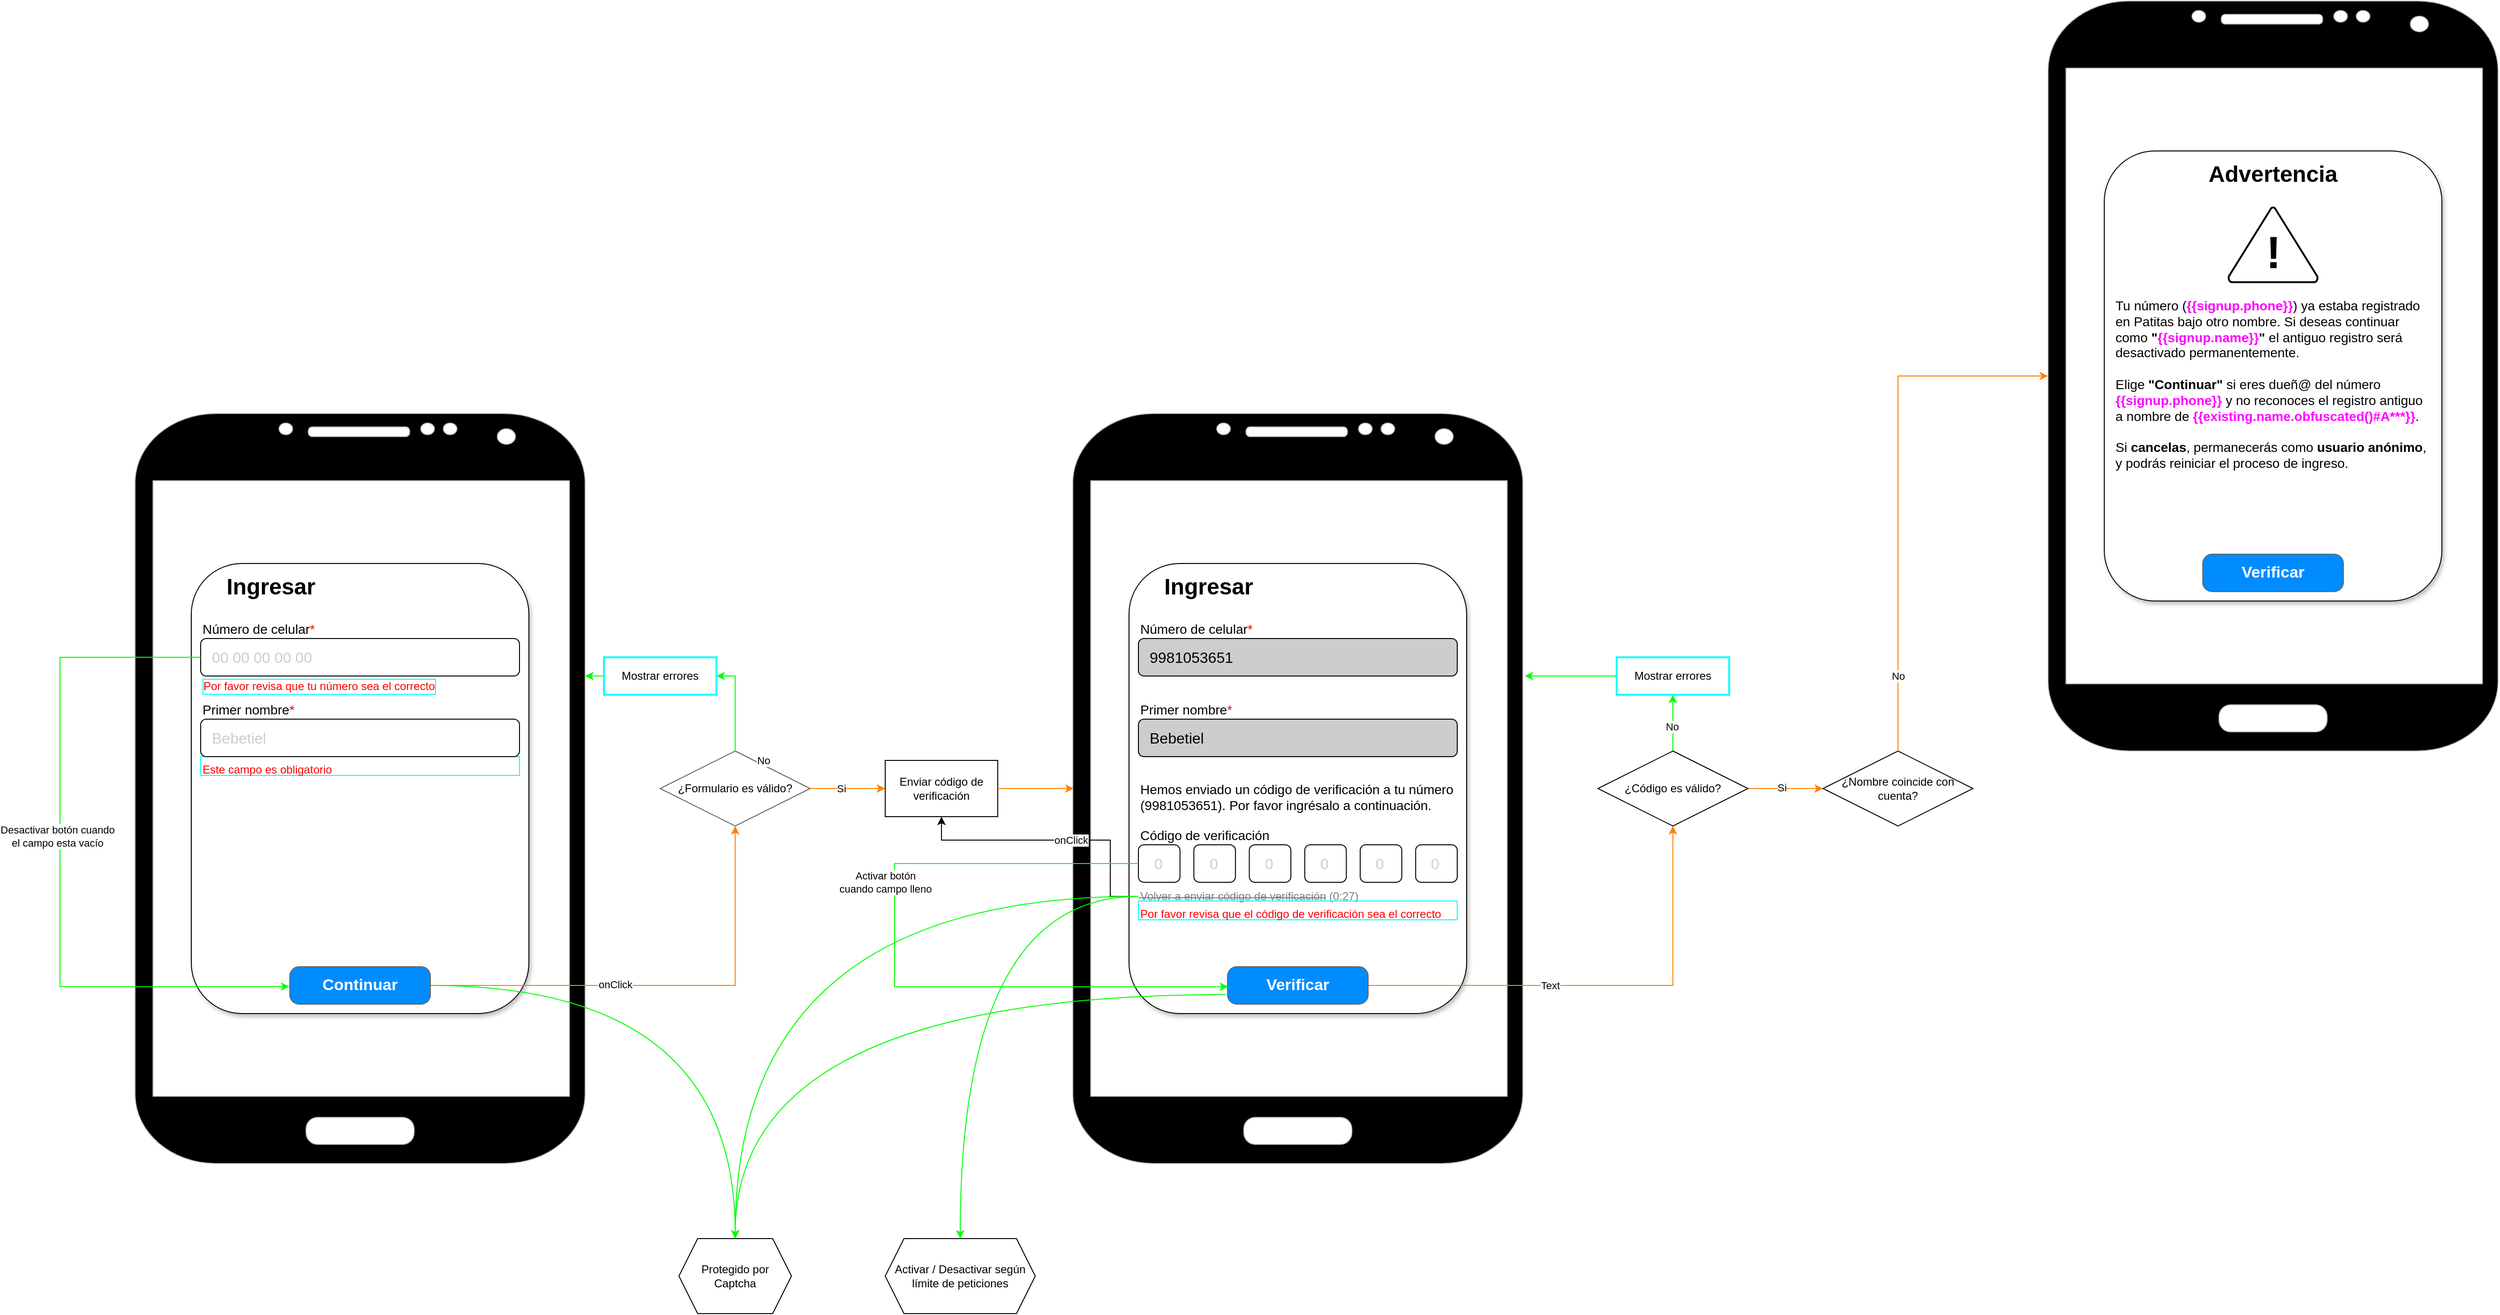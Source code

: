 <mxfile version="26.2.14">
  <diagram name="Page-1" id="ibmDFZ82ZpprkkH4J8ru">
    <mxGraphModel dx="2404" dy="1985" grid="1" gridSize="10" guides="1" tooltips="1" connect="1" arrows="1" fold="1" page="1" pageScale="1" pageWidth="850" pageHeight="1100" math="0" shadow="0">
      <root>
        <mxCell id="0" />
        <mxCell id="1" parent="0" />
        <mxCell id="oR5H9QgqDNqwV4JY2G0A-8" value="" style="verticalLabelPosition=bottom;verticalAlign=top;html=1;shadow=0;dashed=0;strokeWidth=1;shape=mxgraph.android.phone2;strokeColor=#c0c0c0;fillColor=#000000;gradientColor=none;" parent="1" vertex="1">
          <mxGeometry width="480" height="800" as="geometry" />
        </mxCell>
        <mxCell id="oR5H9QgqDNqwV4JY2G0A-21" value="" style="rounded=1;whiteSpace=wrap;html=1;textShadow=0;labelBorderColor=none;shadow=1;perimeterSpacing=0;glass=0;" parent="1" vertex="1">
          <mxGeometry x="60" y="160" width="360" height="480" as="geometry" />
        </mxCell>
        <mxCell id="oR5H9QgqDNqwV4JY2G0A-22" value="Ingresar" style="text;html=1;align=center;verticalAlign=middle;whiteSpace=wrap;rounded=0;fontStyle=1;fontSize=24;" parent="1" vertex="1">
          <mxGeometry x="90" y="170" width="110" height="30" as="geometry" />
        </mxCell>
        <mxCell id="oR5H9QgqDNqwV4JY2G0A-23" value="" style="rounded=1;whiteSpace=wrap;html=1;" parent="1" vertex="1">
          <mxGeometry x="70" y="240" width="340" height="40" as="geometry" />
        </mxCell>
        <mxCell id="oR5H9QgqDNqwV4JY2G0A-24" value="Número de celular&lt;span style=&quot;color: rgb(255, 0, 0);&quot;&gt;*&lt;/span&gt;" style="text;html=1;align=left;verticalAlign=middle;whiteSpace=wrap;rounded=0;fontSize=14;" parent="1" vertex="1">
          <mxGeometry x="70" y="220" width="130" height="20" as="geometry" />
        </mxCell>
        <mxCell id="oR5H9QgqDNqwV4JY2G0A-25" value="00 00 00 00 00" style="text;html=1;align=left;verticalAlign=middle;whiteSpace=wrap;rounded=0;fontSize=16;fontColor=#CDCDCD;labelBackgroundColor=none;" parent="1" vertex="1">
          <mxGeometry x="80" y="250" width="130" height="20" as="geometry" />
        </mxCell>
        <mxCell id="oR5H9QgqDNqwV4JY2G0A-49" value="" style="edgeStyle=orthogonalEdgeStyle;rounded=0;orthogonalLoop=1;jettySize=auto;html=1;strokeColor=#FF8000;" parent="1" source="oR5H9QgqDNqwV4JY2G0A-26" target="oR5H9QgqDNqwV4JY2G0A-48" edge="1">
          <mxGeometry relative="1" as="geometry" />
        </mxCell>
        <mxCell id="oR5H9QgqDNqwV4JY2G0A-95" value="onClick" style="edgeLabel;html=1;align=center;verticalAlign=middle;resizable=0;points=[];" parent="oR5H9QgqDNqwV4JY2G0A-49" vertex="1" connectable="0">
          <mxGeometry x="-0.204" y="1" relative="1" as="geometry">
            <mxPoint as="offset" />
          </mxGeometry>
        </mxCell>
        <mxCell id="oR5H9QgqDNqwV4JY2G0A-113" style="edgeStyle=orthogonalEdgeStyle;rounded=0;orthogonalLoop=1;jettySize=auto;html=1;strokeColor=#00FF00;curved=1;" parent="1" source="oR5H9QgqDNqwV4JY2G0A-26" target="oR5H9QgqDNqwV4JY2G0A-114" edge="1">
          <mxGeometry relative="1" as="geometry">
            <mxPoint x="520" y="680" as="targetPoint" />
          </mxGeometry>
        </mxCell>
        <mxCell id="oR5H9QgqDNqwV4JY2G0A-26" value="Continuar" style="strokeWidth=1;shadow=0;dashed=0;align=center;html=1;shape=mxgraph.mockup.buttons.button;strokeColor=#666666;fontColor=#ffffff;mainText=;buttonStyle=round;fontSize=17;fontStyle=1;fillColor=#008cff;whiteSpace=wrap;" parent="1" vertex="1">
          <mxGeometry x="165" y="590" width="150" height="40" as="geometry" />
        </mxCell>
        <mxCell id="oR5H9QgqDNqwV4JY2G0A-48" value="¿Formulario es válido?" style="rhombus;whiteSpace=wrap;html=1;fontSize=12;fillColor=default;strokeColor=#666666;fontColor=#000000;strokeWidth=1;shadow=0;dashed=0;fontStyle=0;labelPosition=center;verticalLabelPosition=middle;align=center;verticalAlign=middle;" parent="1" vertex="1">
          <mxGeometry x="560" y="360" width="160" height="80" as="geometry" />
        </mxCell>
        <mxCell id="oR5H9QgqDNqwV4JY2G0A-50" style="edgeStyle=orthogonalEdgeStyle;rounded=0;orthogonalLoop=1;jettySize=auto;html=1;exitX=0.5;exitY=0;exitDx=0;exitDy=0;fontColor=#00FFFF;strokeColor=#00FF00;entryX=1;entryY=0.5;entryDx=0;entryDy=0;" parent="1" source="oR5H9QgqDNqwV4JY2G0A-48" target="oR5H9QgqDNqwV4JY2G0A-110" edge="1">
          <mxGeometry relative="1" as="geometry">
            <mxPoint x="700" y="240" as="targetPoint" />
            <Array as="points">
              <mxPoint x="640" y="280" />
            </Array>
          </mxGeometry>
        </mxCell>
        <mxCell id="oR5H9QgqDNqwV4JY2G0A-57" value="&lt;div&gt;No&lt;/div&gt;" style="edgeLabel;html=1;align=center;verticalAlign=middle;resizable=0;points=[];" parent="oR5H9QgqDNqwV4JY2G0A-50" vertex="1" connectable="0">
          <mxGeometry x="-0.456" y="3" relative="1" as="geometry">
            <mxPoint x="33" y="37" as="offset" />
          </mxGeometry>
        </mxCell>
        <mxCell id="oR5H9QgqDNqwV4JY2G0A-52" value="Por favor revisa que tu número sea el correcto" style="text;html=1;align=left;verticalAlign=middle;whiteSpace=wrap;rounded=0;fontColor=#FF0000;labelBackgroundColor=none;labelBorderColor=#00FFFF;" parent="1" vertex="1">
          <mxGeometry x="70" y="276" width="260" height="30" as="geometry" />
        </mxCell>
        <mxCell id="oR5H9QgqDNqwV4JY2G0A-53" style="edgeStyle=orthogonalEdgeStyle;rounded=0;orthogonalLoop=1;jettySize=auto;html=1;entryX=-0.003;entryY=0.53;entryDx=0;entryDy=0;entryPerimeter=0;exitX=0;exitY=0.5;exitDx=0;exitDy=0;strokeColor=#00FF00;" parent="1" source="oR5H9QgqDNqwV4JY2G0A-23" target="oR5H9QgqDNqwV4JY2G0A-26" edge="1">
          <mxGeometry relative="1" as="geometry">
            <Array as="points">
              <mxPoint x="-80" y="260" />
              <mxPoint x="-80" y="611" />
            </Array>
          </mxGeometry>
        </mxCell>
        <mxCell id="oR5H9QgqDNqwV4JY2G0A-56" value="&lt;div&gt;Desactivar botón cuando&lt;/div&gt;&lt;div&gt;el campo esta vacío&lt;/div&gt;" style="edgeLabel;html=1;align=center;verticalAlign=middle;resizable=0;points=[];" parent="oR5H9QgqDNqwV4JY2G0A-53" vertex="1" connectable="0">
          <mxGeometry x="-0.086" y="-3" relative="1" as="geometry">
            <mxPoint as="offset" />
          </mxGeometry>
        </mxCell>
        <mxCell id="oR5H9QgqDNqwV4JY2G0A-58" value="" style="verticalLabelPosition=bottom;verticalAlign=top;html=1;shadow=0;dashed=0;strokeWidth=1;shape=mxgraph.android.phone2;strokeColor=#c0c0c0;fillColor=#000000;" parent="1" vertex="1">
          <mxGeometry x="1000" width="480" height="800" as="geometry" />
        </mxCell>
        <mxCell id="oR5H9QgqDNqwV4JY2G0A-59" value="" style="rounded=1;whiteSpace=wrap;html=1;textShadow=0;labelBorderColor=none;shadow=1;perimeterSpacing=0;glass=0;" parent="1" vertex="1">
          <mxGeometry x="1060" y="160" width="360" height="480" as="geometry" />
        </mxCell>
        <mxCell id="oR5H9QgqDNqwV4JY2G0A-60" value="Ingresar" style="text;html=1;align=center;verticalAlign=middle;whiteSpace=wrap;rounded=0;fontStyle=1;fontSize=24;" parent="1" vertex="1">
          <mxGeometry x="1090" y="170" width="110" height="30" as="geometry" />
        </mxCell>
        <mxCell id="oR5H9QgqDNqwV4JY2G0A-61" value="" style="rounded=1;whiteSpace=wrap;html=1;fillColor=#CDCDCD;" parent="1" vertex="1">
          <mxGeometry x="1070" y="240" width="340" height="40" as="geometry" />
        </mxCell>
        <mxCell id="oR5H9QgqDNqwV4JY2G0A-62" value="Número de celular&lt;span style=&quot;color: rgb(255, 0, 0);&quot;&gt;*&lt;/span&gt;" style="text;html=1;align=left;verticalAlign=middle;whiteSpace=wrap;rounded=0;fontSize=14;" parent="1" vertex="1">
          <mxGeometry x="1070" y="220" width="130" height="20" as="geometry" />
        </mxCell>
        <mxCell id="oR5H9QgqDNqwV4JY2G0A-63" value="9981053651" style="text;html=1;align=left;verticalAlign=middle;whiteSpace=wrap;rounded=0;fontSize=16;fontColor=#000000;labelBackgroundColor=none;" parent="1" vertex="1">
          <mxGeometry x="1080" y="250" width="130" height="20" as="geometry" />
        </mxCell>
        <mxCell id="oR5H9QgqDNqwV4JY2G0A-116" style="rounded=0;orthogonalLoop=1;jettySize=auto;html=1;entryX=0.5;entryY=0;entryDx=0;entryDy=0;exitX=-0.009;exitY=0.745;exitDx=0;exitDy=0;exitPerimeter=0;strokeColor=#00FF00;startArrow=none;startFill=0;elbow=vertical;edgeStyle=orthogonalEdgeStyle;curved=1;" parent="1" source="oR5H9QgqDNqwV4JY2G0A-64" target="oR5H9QgqDNqwV4JY2G0A-114" edge="1">
          <mxGeometry relative="1" as="geometry" />
        </mxCell>
        <mxCell id="1x_nCAr4HbJ1y6fn0Rfu-1" style="edgeStyle=orthogonalEdgeStyle;rounded=0;orthogonalLoop=1;jettySize=auto;html=1;entryX=0.5;entryY=1;entryDx=0;entryDy=0;fontColor=#FF8000;strokeColor=#FF8000;" edge="1" parent="1" source="oR5H9QgqDNqwV4JY2G0A-64" target="1x_nCAr4HbJ1y6fn0Rfu-2">
          <mxGeometry relative="1" as="geometry">
            <mxPoint x="1530" y="340" as="targetPoint" />
            <Array as="points">
              <mxPoint x="1640" y="610" />
            </Array>
          </mxGeometry>
        </mxCell>
        <mxCell id="1x_nCAr4HbJ1y6fn0Rfu-5" value="Text" style="edgeLabel;html=1;align=center;verticalAlign=middle;resizable=0;points=[];" vertex="1" connectable="0" parent="1x_nCAr4HbJ1y6fn0Rfu-1">
          <mxGeometry x="-0.216" relative="1" as="geometry">
            <mxPoint as="offset" />
          </mxGeometry>
        </mxCell>
        <mxCell id="oR5H9QgqDNqwV4JY2G0A-64" value="Verificar" style="strokeWidth=1;shadow=0;dashed=0;align=center;html=1;shape=mxgraph.mockup.buttons.button;strokeColor=#666666;fontColor=#ffffff;mainText=;buttonStyle=round;fontSize=17;fontStyle=1;fillColor=#008cff;whiteSpace=wrap;" parent="1" vertex="1">
          <mxGeometry x="1165" y="590" width="150" height="40" as="geometry" />
        </mxCell>
        <mxCell id="oR5H9QgqDNqwV4JY2G0A-66" style="edgeStyle=orthogonalEdgeStyle;rounded=0;orthogonalLoop=1;jettySize=auto;html=1;strokeColor=#FF8000;" parent="1" source="oR5H9QgqDNqwV4JY2G0A-48" edge="1">
          <mxGeometry relative="1" as="geometry">
            <mxPoint x="800" y="400" as="targetPoint" />
          </mxGeometry>
        </mxCell>
        <mxCell id="oR5H9QgqDNqwV4JY2G0A-67" value="&lt;div&gt;Si&lt;/div&gt;" style="edgeLabel;html=1;align=center;verticalAlign=middle;resizable=0;points=[];" parent="oR5H9QgqDNqwV4JY2G0A-66" vertex="1" connectable="0">
          <mxGeometry x="-0.175" y="-2" relative="1" as="geometry">
            <mxPoint y="-2" as="offset" />
          </mxGeometry>
        </mxCell>
        <mxCell id="oR5H9QgqDNqwV4JY2G0A-69" value="Código de verificación" style="text;html=1;align=left;verticalAlign=middle;whiteSpace=wrap;rounded=0;fontSize=14;" parent="1" vertex="1">
          <mxGeometry x="1070" y="440" width="150" height="20" as="geometry" />
        </mxCell>
        <mxCell id="oR5H9QgqDNqwV4JY2G0A-83" value="Hemos enviado un código de verificación a tu número (9981053651). Por favor ingrésalo a continuación." style="text;html=1;align=left;verticalAlign=top;whiteSpace=wrap;rounded=0;fontSize=14;" parent="1" vertex="1">
          <mxGeometry x="1070" y="386" width="340" height="64" as="geometry" />
        </mxCell>
        <mxCell id="oR5H9QgqDNqwV4JY2G0A-84" value="" style="group;fontSize=12;" parent="1" vertex="1" connectable="0">
          <mxGeometry x="1070" y="460" width="340" height="40" as="geometry" />
        </mxCell>
        <mxCell id="oR5H9QgqDNqwV4JY2G0A-68" value="" style="rounded=1;whiteSpace=wrap;html=1;" parent="oR5H9QgqDNqwV4JY2G0A-84" vertex="1">
          <mxGeometry width="44.348" height="40" as="geometry" />
        </mxCell>
        <mxCell id="oR5H9QgqDNqwV4JY2G0A-70" value="0" style="text;html=1;align=left;verticalAlign=middle;whiteSpace=wrap;rounded=0;fontSize=16;fontColor=#CDCDCD;labelBackgroundColor=none;" parent="oR5H9QgqDNqwV4JY2G0A-84" vertex="1">
          <mxGeometry x="14.783" y="10" width="14.783" height="20" as="geometry" />
        </mxCell>
        <mxCell id="oR5H9QgqDNqwV4JY2G0A-73" value="" style="rounded=1;whiteSpace=wrap;html=1;" parent="oR5H9QgqDNqwV4JY2G0A-84" vertex="1">
          <mxGeometry x="59.13" width="44.348" height="40" as="geometry" />
        </mxCell>
        <mxCell id="oR5H9QgqDNqwV4JY2G0A-74" value="0" style="text;html=1;align=left;verticalAlign=middle;whiteSpace=wrap;rounded=0;fontSize=16;fontColor=#CDCDCD;labelBackgroundColor=none;" parent="oR5H9QgqDNqwV4JY2G0A-84" vertex="1">
          <mxGeometry x="73.913" y="10" width="14.783" height="20" as="geometry" />
        </mxCell>
        <mxCell id="oR5H9QgqDNqwV4JY2G0A-75" value="" style="rounded=1;whiteSpace=wrap;html=1;" parent="oR5H9QgqDNqwV4JY2G0A-84" vertex="1">
          <mxGeometry x="118.261" width="44.348" height="40" as="geometry" />
        </mxCell>
        <mxCell id="oR5H9QgqDNqwV4JY2G0A-76" value="0" style="text;html=1;align=left;verticalAlign=middle;whiteSpace=wrap;rounded=0;fontSize=16;fontColor=#CDCDCD;labelBackgroundColor=none;" parent="oR5H9QgqDNqwV4JY2G0A-84" vertex="1">
          <mxGeometry x="133.043" y="10" width="14.783" height="20" as="geometry" />
        </mxCell>
        <mxCell id="oR5H9QgqDNqwV4JY2G0A-77" value="" style="rounded=1;whiteSpace=wrap;html=1;" parent="oR5H9QgqDNqwV4JY2G0A-84" vertex="1">
          <mxGeometry x="177.391" width="44.348" height="40" as="geometry" />
        </mxCell>
        <mxCell id="oR5H9QgqDNqwV4JY2G0A-78" value="0" style="text;html=1;align=left;verticalAlign=middle;whiteSpace=wrap;rounded=0;fontSize=16;fontColor=#CDCDCD;labelBackgroundColor=none;" parent="oR5H9QgqDNqwV4JY2G0A-84" vertex="1">
          <mxGeometry x="192.174" y="10" width="14.783" height="20" as="geometry" />
        </mxCell>
        <mxCell id="oR5H9QgqDNqwV4JY2G0A-79" value="" style="rounded=1;whiteSpace=wrap;html=1;" parent="oR5H9QgqDNqwV4JY2G0A-84" vertex="1">
          <mxGeometry x="236.522" width="44.348" height="40" as="geometry" />
        </mxCell>
        <mxCell id="oR5H9QgqDNqwV4JY2G0A-80" value="0" style="text;html=1;align=left;verticalAlign=middle;whiteSpace=wrap;rounded=0;fontSize=16;fontColor=#CDCDCD;labelBackgroundColor=none;" parent="oR5H9QgqDNqwV4JY2G0A-84" vertex="1">
          <mxGeometry x="251.304" y="10" width="14.783" height="20" as="geometry" />
        </mxCell>
        <mxCell id="oR5H9QgqDNqwV4JY2G0A-81" value="" style="rounded=1;whiteSpace=wrap;html=1;" parent="oR5H9QgqDNqwV4JY2G0A-84" vertex="1">
          <mxGeometry x="295.652" width="44.348" height="40" as="geometry" />
        </mxCell>
        <mxCell id="oR5H9QgqDNqwV4JY2G0A-82" value="0" style="text;html=1;align=left;verticalAlign=middle;whiteSpace=wrap;rounded=0;fontSize=16;fontColor=#CDCDCD;labelBackgroundColor=none;" parent="oR5H9QgqDNqwV4JY2G0A-84" vertex="1">
          <mxGeometry x="310.435" y="10" width="14.783" height="20" as="geometry" />
        </mxCell>
        <mxCell id="oR5H9QgqDNqwV4JY2G0A-93" value="" style="group" parent="1" vertex="1" connectable="0">
          <mxGeometry x="1070" y="500" width="240" height="30" as="geometry" />
        </mxCell>
        <mxCell id="oR5H9QgqDNqwV4JY2G0A-85" value="Volver a enviar código de verificación (0:27)" style="text;html=1;align=left;verticalAlign=middle;whiteSpace=wrap;rounded=0;fontColor=#7F7F7F;fontStyle=0" parent="oR5H9QgqDNqwV4JY2G0A-93" vertex="1">
          <mxGeometry width="240" height="30" as="geometry" />
        </mxCell>
        <mxCell id="oR5H9QgqDNqwV4JY2G0A-91" value="" style="endArrow=none;html=1;rounded=0;strokeColor=#7F7F7F;" parent="oR5H9QgqDNqwV4JY2G0A-93" edge="1">
          <mxGeometry width="50" height="50" relative="1" as="geometry">
            <mxPoint y="16.5" as="sourcePoint" />
            <mxPoint x="200" y="16.5" as="targetPoint" />
          </mxGeometry>
        </mxCell>
        <mxCell id="oR5H9QgqDNqwV4JY2G0A-98" value="&lt;div&gt;Activar / Desactivar según límite de peticiones&lt;/div&gt;" style="shape=hexagon;perimeter=hexagonPerimeter2;whiteSpace=wrap;html=1;fixedSize=1;" parent="1" vertex="1">
          <mxGeometry x="800" y="880" width="160" height="80" as="geometry" />
        </mxCell>
        <mxCell id="oR5H9QgqDNqwV4JY2G0A-94" style="edgeStyle=orthogonalEdgeStyle;rounded=0;orthogonalLoop=1;jettySize=auto;html=1;exitX=0;exitY=0.5;exitDx=0;exitDy=0;strokeColor=#00FF00;entryX=0.5;entryY=0;entryDx=0;entryDy=0;curved=1;" parent="1" source="oR5H9QgqDNqwV4JY2G0A-85" target="oR5H9QgqDNqwV4JY2G0A-98" edge="1">
          <mxGeometry relative="1" as="geometry">
            <mxPoint x="640" y="680" as="targetPoint" />
          </mxGeometry>
        </mxCell>
        <mxCell id="oR5H9QgqDNqwV4JY2G0A-100" style="edgeStyle=orthogonalEdgeStyle;rounded=0;orthogonalLoop=1;jettySize=auto;html=1;exitX=0;exitY=0.5;exitDx=0;exitDy=0;entryX=0.5;entryY=1;entryDx=0;entryDy=0;" parent="1" source="oR5H9QgqDNqwV4JY2G0A-85" target="oR5H9QgqDNqwV4JY2G0A-102" edge="1">
          <mxGeometry relative="1" as="geometry">
            <mxPoint x="799" y="520" as="targetPoint" />
            <Array as="points">
              <mxPoint x="1040" y="515" />
              <mxPoint x="1040" y="455" />
              <mxPoint x="860" y="455" />
            </Array>
          </mxGeometry>
        </mxCell>
        <mxCell id="oR5H9QgqDNqwV4JY2G0A-101" value="&lt;div&gt;onClick&lt;/div&gt;" style="edgeLabel;html=1;align=center;verticalAlign=middle;resizable=0;points=[];" parent="oR5H9QgqDNqwV4JY2G0A-100" vertex="1" connectable="0">
          <mxGeometry x="-0.251" y="2" relative="1" as="geometry">
            <mxPoint x="-22" y="-2" as="offset" />
          </mxGeometry>
        </mxCell>
        <mxCell id="oR5H9QgqDNqwV4JY2G0A-102" value="Enviar código de verificación" style="rounded=0;whiteSpace=wrap;html=1;" parent="1" vertex="1">
          <mxGeometry x="800" y="370" width="120" height="60" as="geometry" />
        </mxCell>
        <mxCell id="oR5H9QgqDNqwV4JY2G0A-103" style="edgeStyle=orthogonalEdgeStyle;rounded=0;orthogonalLoop=1;jettySize=auto;html=1;entryX=0.002;entryY=0.5;entryDx=0;entryDy=0;entryPerimeter=0;strokeColor=#FF8000;" parent="1" source="oR5H9QgqDNqwV4JY2G0A-102" target="oR5H9QgqDNqwV4JY2G0A-58" edge="1">
          <mxGeometry relative="1" as="geometry" />
        </mxCell>
        <mxCell id="oR5H9QgqDNqwV4JY2G0A-104" style="edgeStyle=orthogonalEdgeStyle;rounded=0;orthogonalLoop=1;jettySize=auto;html=1;entryX=0.005;entryY=0.535;entryDx=0;entryDy=0;entryPerimeter=0;exitX=0;exitY=0.5;exitDx=0;exitDy=0;strokeColor=light-dark(#00ff00, #006f6f);" parent="1" source="oR5H9QgqDNqwV4JY2G0A-68" target="oR5H9QgqDNqwV4JY2G0A-64" edge="1">
          <mxGeometry relative="1" as="geometry">
            <Array as="points">
              <mxPoint x="810" y="480" />
              <mxPoint x="810" y="611" />
            </Array>
          </mxGeometry>
        </mxCell>
        <mxCell id="oR5H9QgqDNqwV4JY2G0A-108" value="&lt;div&gt;Activar botón&lt;/div&gt;&lt;div&gt;cuando campo lleno&lt;/div&gt;" style="edgeLabel;html=1;align=center;verticalAlign=middle;resizable=0;points=[];" parent="oR5H9QgqDNqwV4JY2G0A-104" vertex="1" connectable="0">
          <mxGeometry x="-0.213" y="-2" relative="1" as="geometry">
            <mxPoint x="-8" y="-14" as="offset" />
          </mxGeometry>
        </mxCell>
        <mxCell id="oR5H9QgqDNqwV4JY2G0A-111" style="edgeStyle=orthogonalEdgeStyle;rounded=0;orthogonalLoop=1;jettySize=auto;html=1;strokeColor=#00FF00;" parent="1" source="oR5H9QgqDNqwV4JY2G0A-110" edge="1">
          <mxGeometry relative="1" as="geometry">
            <mxPoint x="480" y="280" as="targetPoint" />
          </mxGeometry>
        </mxCell>
        <mxCell id="oR5H9QgqDNqwV4JY2G0A-110" value="&lt;div&gt;Mostrar errores&lt;/div&gt;" style="rounded=0;whiteSpace=wrap;html=1;gradientColor=none;strokeColor=#00FFFF;strokeWidth=2;" parent="1" vertex="1">
          <mxGeometry x="500" y="260" width="120" height="40" as="geometry" />
        </mxCell>
        <mxCell id="oR5H9QgqDNqwV4JY2G0A-114" value="Protegido por Captcha" style="shape=hexagon;perimeter=hexagonPerimeter2;whiteSpace=wrap;html=1;fixedSize=1;" parent="1" vertex="1">
          <mxGeometry x="580" y="880" width="120" height="80" as="geometry" />
        </mxCell>
        <mxCell id="1x_nCAr4HbJ1y6fn0Rfu-9" style="edgeStyle=orthogonalEdgeStyle;rounded=0;orthogonalLoop=1;jettySize=auto;html=1;exitX=0.5;exitY=0;exitDx=0;exitDy=0;entryX=0.5;entryY=1;entryDx=0;entryDy=0;strokeColor=#00FF00;" edge="1" parent="1" source="1x_nCAr4HbJ1y6fn0Rfu-2" target="1x_nCAr4HbJ1y6fn0Rfu-8">
          <mxGeometry relative="1" as="geometry" />
        </mxCell>
        <mxCell id="1x_nCAr4HbJ1y6fn0Rfu-46" value="&lt;div&gt;No&lt;/div&gt;" style="edgeLabel;html=1;align=center;verticalAlign=middle;resizable=0;points=[];" vertex="1" connectable="0" parent="1x_nCAr4HbJ1y6fn0Rfu-9">
          <mxGeometry x="-0.133" y="1" relative="1" as="geometry">
            <mxPoint as="offset" />
          </mxGeometry>
        </mxCell>
        <mxCell id="1x_nCAr4HbJ1y6fn0Rfu-17" value="" style="edgeStyle=orthogonalEdgeStyle;rounded=0;orthogonalLoop=1;jettySize=auto;html=1;fontColor=#FF8000;strokeColor=#FF8000;" edge="1" parent="1" source="1x_nCAr4HbJ1y6fn0Rfu-2" target="1x_nCAr4HbJ1y6fn0Rfu-16">
          <mxGeometry relative="1" as="geometry" />
        </mxCell>
        <mxCell id="1x_nCAr4HbJ1y6fn0Rfu-47" value="Si" style="edgeLabel;html=1;align=center;verticalAlign=middle;resizable=0;points=[];" vertex="1" connectable="0" parent="1x_nCAr4HbJ1y6fn0Rfu-17">
          <mxGeometry x="-0.1" y="1" relative="1" as="geometry">
            <mxPoint as="offset" />
          </mxGeometry>
        </mxCell>
        <mxCell id="1x_nCAr4HbJ1y6fn0Rfu-2" value="¿Código es válido?" style="rhombus;whiteSpace=wrap;html=1;" vertex="1" parent="1">
          <mxGeometry x="1560" y="360" width="160" height="80" as="geometry" />
        </mxCell>
        <mxCell id="1x_nCAr4HbJ1y6fn0Rfu-3" value="Por favor revisa que el código de verificación sea el correcto" style="text;html=1;align=left;verticalAlign=top;whiteSpace=wrap;rounded=0;fontColor=#FF0000;labelBackgroundColor=none;labelBorderColor=none;strokeColor=#00FFFF;" vertex="1" parent="1">
          <mxGeometry x="1070" y="520" width="340" height="20" as="geometry" />
        </mxCell>
        <mxCell id="1x_nCAr4HbJ1y6fn0Rfu-7" style="edgeStyle=orthogonalEdgeStyle;rounded=0;orthogonalLoop=1;jettySize=auto;html=1;entryX=0.5;entryY=0;entryDx=0;entryDy=0;curved=1;strokeColor=#00FF00;" edge="1" parent="1" source="oR5H9QgqDNqwV4JY2G0A-85" target="oR5H9QgqDNqwV4JY2G0A-114">
          <mxGeometry relative="1" as="geometry" />
        </mxCell>
        <mxCell id="1x_nCAr4HbJ1y6fn0Rfu-8" value="&lt;div&gt;Mostrar errores&lt;/div&gt;" style="rounded=0;whiteSpace=wrap;html=1;gradientColor=none;strokeColor=#00FFFF;strokeWidth=2;" vertex="1" parent="1">
          <mxGeometry x="1580" y="260" width="120" height="40" as="geometry" />
        </mxCell>
        <mxCell id="1x_nCAr4HbJ1y6fn0Rfu-14" style="edgeStyle=orthogonalEdgeStyle;rounded=0;orthogonalLoop=1;jettySize=auto;html=1;exitX=0;exitY=0.5;exitDx=0;exitDy=0;entryX=1.004;entryY=0.35;entryDx=0;entryDy=0;entryPerimeter=0;strokeColor=#00FF00;" edge="1" parent="1" source="1x_nCAr4HbJ1y6fn0Rfu-8" target="oR5H9QgqDNqwV4JY2G0A-58">
          <mxGeometry relative="1" as="geometry" />
        </mxCell>
        <mxCell id="1x_nCAr4HbJ1y6fn0Rfu-16" value="¿Nombre coincide con cuenta?" style="rhombus;whiteSpace=wrap;html=1;" vertex="1" parent="1">
          <mxGeometry x="1800" y="360" width="160" height="80" as="geometry" />
        </mxCell>
        <mxCell id="1x_nCAr4HbJ1y6fn0Rfu-18" value="" style="verticalLabelPosition=bottom;verticalAlign=top;html=1;shadow=0;dashed=0;strokeWidth=1;shape=mxgraph.android.phone2;strokeColor=#c0c0c0;fillColor=#000000;" vertex="1" parent="1">
          <mxGeometry x="2040" y="-440" width="480" height="800" as="geometry" />
        </mxCell>
        <mxCell id="1x_nCAr4HbJ1y6fn0Rfu-19" value="" style="rounded=1;whiteSpace=wrap;html=1;textShadow=0;labelBorderColor=none;shadow=1;perimeterSpacing=0;glass=0;" vertex="1" parent="1">
          <mxGeometry x="2100" y="-280" width="360" height="480" as="geometry" />
        </mxCell>
        <mxCell id="1x_nCAr4HbJ1y6fn0Rfu-20" value="&lt;div&gt;Advertencia&lt;/div&gt;" style="text;html=1;align=center;verticalAlign=middle;whiteSpace=wrap;rounded=0;fontStyle=1;fontSize=24;" vertex="1" parent="1">
          <mxGeometry x="2130" y="-270" width="300" height="30" as="geometry" />
        </mxCell>
        <mxCell id="1x_nCAr4HbJ1y6fn0Rfu-24" value="Verificar" style="strokeWidth=1;shadow=0;dashed=0;align=center;html=1;shape=mxgraph.mockup.buttons.button;strokeColor=#666666;fontColor=#ffffff;mainText=;buttonStyle=round;fontSize=17;fontStyle=1;fillColor=#008cff;whiteSpace=wrap;" vertex="1" parent="1">
          <mxGeometry x="2205" y="150" width="150" height="40" as="geometry" />
        </mxCell>
        <mxCell id="1x_nCAr4HbJ1y6fn0Rfu-44" style="edgeStyle=orthogonalEdgeStyle;rounded=0;orthogonalLoop=1;jettySize=auto;html=1;exitX=0.5;exitY=0;exitDx=0;exitDy=0;entryX=0;entryY=0.5;entryDx=0;entryDy=0;entryPerimeter=0;strokeColor=light-dark(#FF8000,#EDEDED);" edge="1" parent="1" source="1x_nCAr4HbJ1y6fn0Rfu-16" target="1x_nCAr4HbJ1y6fn0Rfu-18">
          <mxGeometry relative="1" as="geometry" />
        </mxCell>
        <mxCell id="1x_nCAr4HbJ1y6fn0Rfu-45" value="No" style="edgeLabel;html=1;align=center;verticalAlign=middle;resizable=0;points=[];" vertex="1" connectable="0" parent="1x_nCAr4HbJ1y6fn0Rfu-44">
          <mxGeometry x="-0.714" y="2" relative="1" as="geometry">
            <mxPoint x="2" as="offset" />
          </mxGeometry>
        </mxCell>
        <mxCell id="1x_nCAr4HbJ1y6fn0Rfu-51" value="Primer nombre&lt;span style=&quot;color: rgb(255, 0, 0);&quot;&gt;*&lt;/span&gt;" style="text;html=1;align=left;verticalAlign=middle;whiteSpace=wrap;rounded=0;fontSize=14;" vertex="1" parent="1">
          <mxGeometry x="70" y="306" width="150" height="20" as="geometry" />
        </mxCell>
        <mxCell id="1x_nCAr4HbJ1y6fn0Rfu-52" value="Este campo es obligatorio" style="text;html=1;align=left;verticalAlign=top;whiteSpace=wrap;rounded=0;fontColor=#FF0000;labelBackgroundColor=none;labelBorderColor=none;strokeColor=#00FFFF;" vertex="1" parent="1">
          <mxGeometry x="70" y="366" width="340" height="20" as="geometry" />
        </mxCell>
        <mxCell id="1x_nCAr4HbJ1y6fn0Rfu-53" value="" style="rounded=1;whiteSpace=wrap;html=1;fillColor=none;" vertex="1" parent="1">
          <mxGeometry x="70" y="326" width="340" height="40" as="geometry" />
        </mxCell>
        <mxCell id="1x_nCAr4HbJ1y6fn0Rfu-54" value="Bebetiel" style="text;html=1;align=left;verticalAlign=middle;whiteSpace=wrap;rounded=0;fontSize=16;fontColor=#CDCDCD;labelBackgroundColor=none;" vertex="1" parent="1">
          <mxGeometry x="80" y="336" width="130" height="20" as="geometry" />
        </mxCell>
        <mxCell id="1x_nCAr4HbJ1y6fn0Rfu-55" value="Primer nombre&lt;span style=&quot;color: rgb(255, 0, 0);&quot;&gt;*&lt;/span&gt;" style="text;html=1;align=left;verticalAlign=middle;whiteSpace=wrap;rounded=0;fontSize=14;" vertex="1" parent="1">
          <mxGeometry x="1070" y="306" width="150" height="20" as="geometry" />
        </mxCell>
        <mxCell id="1x_nCAr4HbJ1y6fn0Rfu-56" value="" style="rounded=1;whiteSpace=wrap;html=1;fillColor=#CDCDCD;labelBackgroundColor=none;" vertex="1" parent="1">
          <mxGeometry x="1070" y="326" width="340" height="40" as="geometry" />
        </mxCell>
        <mxCell id="1x_nCAr4HbJ1y6fn0Rfu-57" value="Bebetiel" style="text;html=1;align=left;verticalAlign=middle;whiteSpace=wrap;rounded=0;fontSize=16;fontColor=#000000;labelBackgroundColor=none;" vertex="1" parent="1">
          <mxGeometry x="1080" y="336" width="130" height="20" as="geometry" />
        </mxCell>
        <mxCell id="1x_nCAr4HbJ1y6fn0Rfu-59" value="&lt;b&gt;&lt;font&gt;!&lt;/font&gt;&lt;/b&gt;" style="strokeWidth=2;html=1;shape=mxgraph.flowchart.extract_or_measurement;whiteSpace=wrap;verticalAlign=bottom;fontSize=48;" vertex="1" parent="1">
          <mxGeometry x="2232.5" y="-220" width="95" height="80" as="geometry" />
        </mxCell>
        <mxCell id="1x_nCAr4HbJ1y6fn0Rfu-60" value="&lt;div&gt;Tu número (&lt;span style=&quot;color: rgb(255, 0, 255);&quot;&gt;&lt;b&gt;{{signup.phone}}&lt;/b&gt;&lt;/span&gt;) ya estaba registrado en Patitas bajo otro nombre. Si deseas continuar como &lt;b&gt;&quot;&lt;span style=&quot;color: rgb(255, 0, 255);&quot;&gt;{{signup.name}}&lt;/span&gt;&quot;&lt;/b&gt; el antiguo registro será desactivado permanentemente.&lt;/div&gt;&lt;div&gt;&lt;br&gt;&lt;/div&gt;&lt;div&gt;Elige &lt;b&gt;&quot;Continuar&quot;&lt;/b&gt; si eres dueñ@ del número &lt;b&gt;&lt;span style=&quot;color: rgb(255, 0, 255);&quot;&gt;{{signup.phone}}&lt;/span&gt;&lt;/b&gt; y no reconoces el registro antiguo a nombre de &lt;b&gt;&lt;span style=&quot;color: rgb(255, 0, 255);&quot;&gt;{{existing.name.obfuscated()#A***}}&lt;/span&gt;&lt;/b&gt;&lt;span style=&quot;color: rgb(0, 0, 0);&quot;&gt;.&lt;/span&gt;&lt;/div&gt;&lt;div&gt;&lt;span style=&quot;color: rgb(0, 0, 0);&quot;&gt;&lt;br&gt;&lt;/span&gt;&lt;/div&gt;&lt;div&gt;&lt;span style=&quot;color: rgb(0, 0, 0);&quot;&gt;Si&lt;b&gt; cancelas&lt;/b&gt;, permanecerás como &lt;b&gt;usuario anónimo&lt;/b&gt;, y podrás reiniciar el proceso de ingreso.&lt;/span&gt;&lt;/div&gt;" style="text;html=1;align=left;verticalAlign=top;whiteSpace=wrap;rounded=0;fontSize=14;" vertex="1" parent="1">
          <mxGeometry x="2110" y="-130" width="340" height="220" as="geometry" />
        </mxCell>
      </root>
    </mxGraphModel>
  </diagram>
</mxfile>
